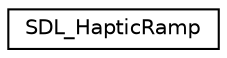 digraph "Graphical Class Hierarchy"
{
  edge [fontname="Helvetica",fontsize="10",labelfontname="Helvetica",labelfontsize="10"];
  node [fontname="Helvetica",fontsize="10",shape=record];
  rankdir="LR";
  Node1 [label="SDL_HapticRamp",height=0.2,width=0.4,color="black", fillcolor="white", style="filled",URL="$struct_s_d_l___haptic_ramp.html",tooltip="A structure containing a template for a Ramp effect. "];
}
